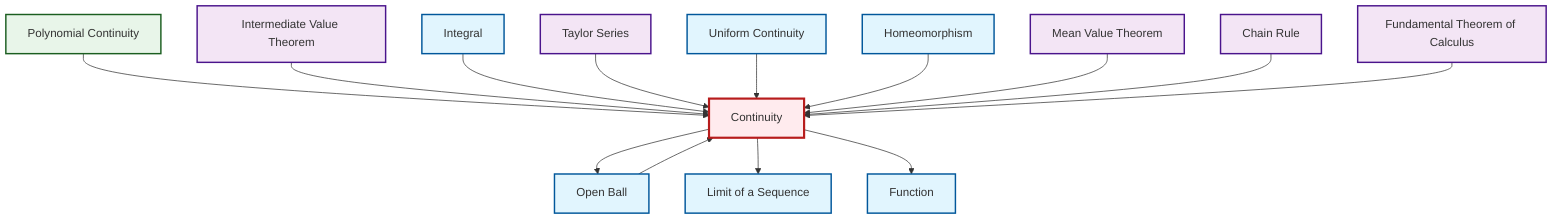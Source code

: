 graph TD
    classDef definition fill:#e1f5fe,stroke:#01579b,stroke-width:2px
    classDef theorem fill:#f3e5f5,stroke:#4a148c,stroke-width:2px
    classDef axiom fill:#fff3e0,stroke:#e65100,stroke-width:2px
    classDef example fill:#e8f5e9,stroke:#1b5e20,stroke-width:2px
    classDef current fill:#ffebee,stroke:#b71c1c,stroke-width:3px
    def-limit["Limit of a Sequence"]:::definition
    thm-intermediate-value["Intermediate Value Theorem"]:::theorem
    thm-taylor-series["Taylor Series"]:::theorem
    def-function["Function"]:::definition
    def-uniform-continuity["Uniform Continuity"]:::definition
    def-open-ball["Open Ball"]:::definition
    def-integral["Integral"]:::definition
    def-homeomorphism["Homeomorphism"]:::definition
    ex-polynomial-continuity["Polynomial Continuity"]:::example
    thm-chain-rule["Chain Rule"]:::theorem
    thm-fundamental-calculus["Fundamental Theorem of Calculus"]:::theorem
    thm-mean-value["Mean Value Theorem"]:::theorem
    def-continuity["Continuity"]:::definition
    ex-polynomial-continuity --> def-continuity
    def-continuity --> def-open-ball
    thm-intermediate-value --> def-continuity
    def-integral --> def-continuity
    thm-taylor-series --> def-continuity
    def-open-ball --> def-continuity
    def-uniform-continuity --> def-continuity
    def-continuity --> def-limit
    def-homeomorphism --> def-continuity
    thm-mean-value --> def-continuity
    def-continuity --> def-function
    thm-chain-rule --> def-continuity
    thm-fundamental-calculus --> def-continuity
    class def-continuity current